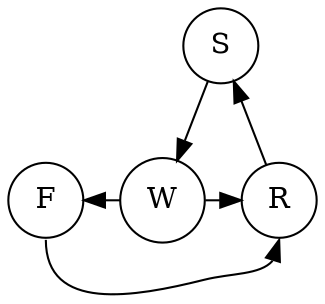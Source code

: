 digraph model {
    rankdir=TD;
    node [shape = circle, label="S", fontsize=14] Start; 


    node [shape = circle, label="F", fontsize=14] Failed;
    node [shape = circle, label="W", fontsize=14] Work;
    node [shape = circle, label="R", fontsize=14] Rejuvenation;

    Start -> Work;
    Failed -> Rejuvenation [tailport=s headport=s];
    Rejuvenation -> Start;

    Work -> Rejuvenation;
    Failed -> Work [dir=back] ;
    { rank=same; Failed Work Rejuvenation }
}

